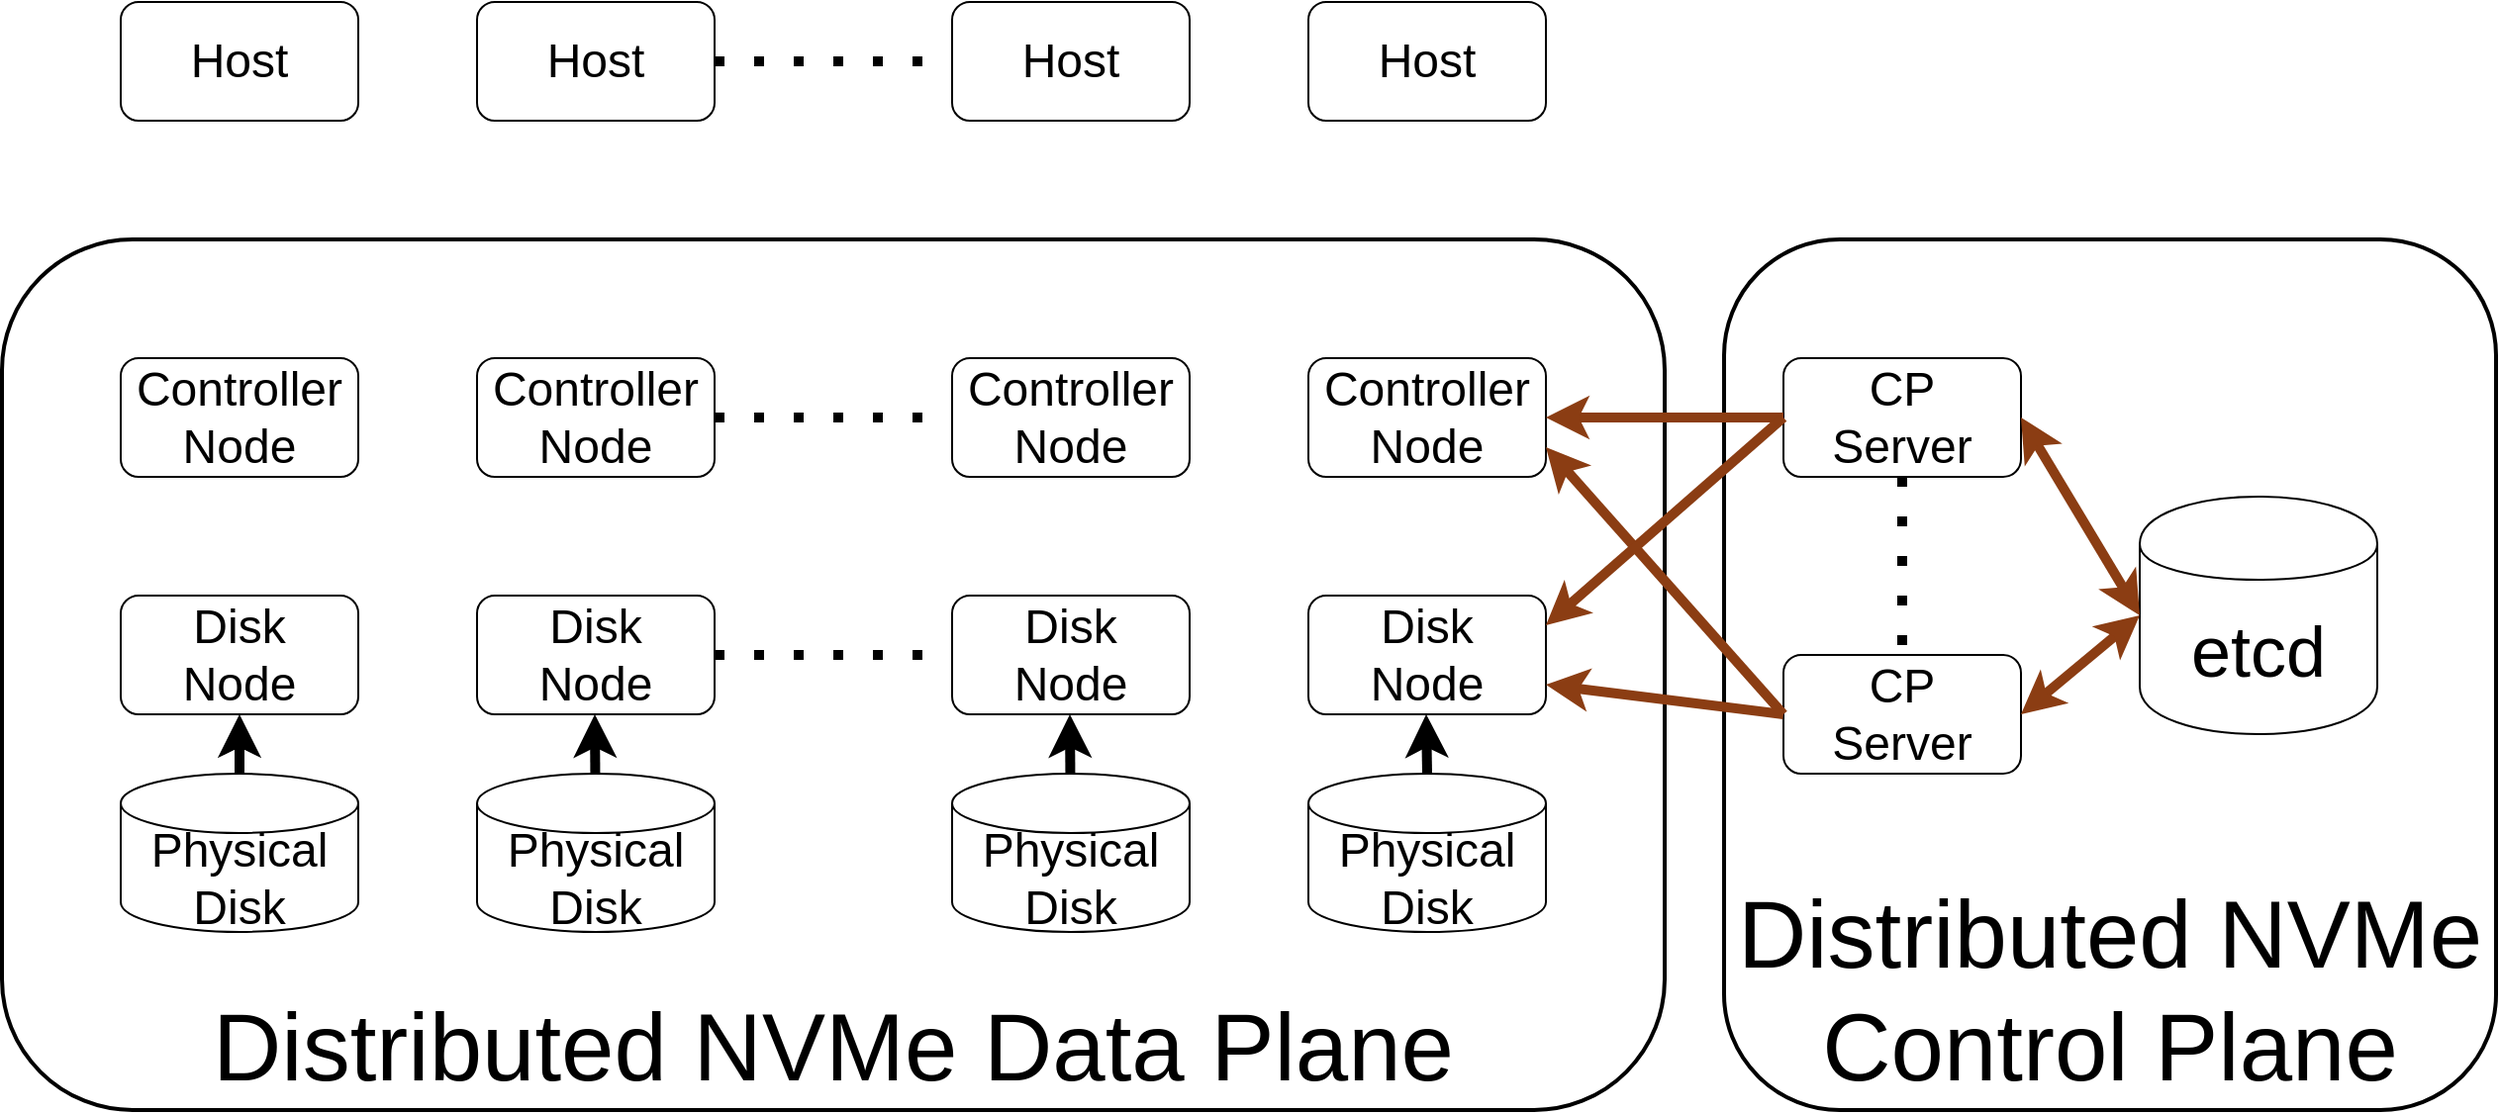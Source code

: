 <mxfile version="23.1.5" type="device">
  <diagram name="Page-1" id="okQUsLcCIn6qNMJXYvbM">
    <mxGraphModel dx="4580" dy="1203" grid="1" gridSize="10" guides="1" tooltips="1" connect="1" arrows="1" fold="1" page="1" pageScale="1" pageWidth="850" pageHeight="1100" math="0" shadow="0">
      <root>
        <mxCell id="0" />
        <mxCell id="1" parent="0" />
        <mxCell id="kIwbbH5RVKz2Qo08tBOi-26" value="&lt;font style=&quot;font-size: 48px;&quot;&gt;Distributed NVMe&lt;br&gt;Control Plane&lt;/font&gt;" style="rounded=1;whiteSpace=wrap;html=1;verticalAlign=bottom;strokeWidth=2;" parent="1" vertex="1">
          <mxGeometry x="-570" y="630" width="390" height="440" as="geometry" />
        </mxCell>
        <mxCell id="W3r3Beb9pAFpKh9yh-J--22" value="&lt;font style=&quot;font-size: 48px;&quot;&gt;Distributed NVMe Data Plane&lt;/font&gt;" style="rounded=1;whiteSpace=wrap;html=1;verticalAlign=bottom;strokeWidth=2;" parent="1" vertex="1">
          <mxGeometry x="-1440" y="630" width="840" height="440" as="geometry" />
        </mxCell>
        <mxCell id="W3r3Beb9pAFpKh9yh-J--1" value="&lt;font style=&quot;font-size: 24px;&quot;&gt;Controller&lt;br&gt;Node&lt;/font&gt;" style="rounded=1;whiteSpace=wrap;html=1;" parent="1" vertex="1">
          <mxGeometry x="-1380" y="690" width="120" height="60" as="geometry" />
        </mxCell>
        <mxCell id="W3r3Beb9pAFpKh9yh-J--2" value="&lt;font style=&quot;font-size: 24px;&quot;&gt;Controller&lt;br&gt;Node&lt;/font&gt;" style="rounded=1;whiteSpace=wrap;html=1;" parent="1" vertex="1">
          <mxGeometry x="-1200" y="690" width="120" height="60" as="geometry" />
        </mxCell>
        <mxCell id="W3r3Beb9pAFpKh9yh-J--3" value="" style="endArrow=none;dashed=1;html=1;dashPattern=1 3;strokeWidth=5;rounded=0;exitX=1;exitY=0.5;exitDx=0;exitDy=0;entryX=0;entryY=0.5;entryDx=0;entryDy=0;" parent="1" source="W3r3Beb9pAFpKh9yh-J--2" target="W3r3Beb9pAFpKh9yh-J--4" edge="1">
          <mxGeometry width="50" height="50" relative="1" as="geometry">
            <mxPoint x="-880" y="620" as="sourcePoint" />
            <mxPoint x="-830" y="570" as="targetPoint" />
          </mxGeometry>
        </mxCell>
        <mxCell id="W3r3Beb9pAFpKh9yh-J--4" value="&lt;font style=&quot;font-size: 24px;&quot;&gt;Controller&lt;br&gt;Node&lt;/font&gt;" style="rounded=1;whiteSpace=wrap;html=1;" parent="1" vertex="1">
          <mxGeometry x="-960" y="690" width="120" height="60" as="geometry" />
        </mxCell>
        <mxCell id="W3r3Beb9pAFpKh9yh-J--6" value="&lt;font style=&quot;font-size: 24px;&quot;&gt;Controller&lt;br&gt;Node&lt;/font&gt;" style="rounded=1;whiteSpace=wrap;html=1;" parent="1" vertex="1">
          <mxGeometry x="-780" y="690" width="120" height="60" as="geometry" />
        </mxCell>
        <mxCell id="W3r3Beb9pAFpKh9yh-J--8" value="&lt;font style=&quot;font-size: 24px;&quot;&gt;Disk&lt;br&gt;Node&lt;/font&gt;" style="rounded=1;whiteSpace=wrap;html=1;" parent="1" vertex="1">
          <mxGeometry x="-1380" y="810" width="120" height="60" as="geometry" />
        </mxCell>
        <mxCell id="W3r3Beb9pAFpKh9yh-J--9" value="&lt;font style=&quot;font-size: 24px;&quot;&gt;Disk&lt;br&gt;Node&lt;/font&gt;" style="rounded=1;whiteSpace=wrap;html=1;" parent="1" vertex="1">
          <mxGeometry x="-1200" y="810" width="120" height="60" as="geometry" />
        </mxCell>
        <mxCell id="W3r3Beb9pAFpKh9yh-J--10" value="" style="endArrow=none;dashed=1;html=1;dashPattern=1 3;strokeWidth=5;rounded=0;exitX=1;exitY=0.5;exitDx=0;exitDy=0;entryX=0;entryY=0.5;entryDx=0;entryDy=0;" parent="1" source="W3r3Beb9pAFpKh9yh-J--9" target="W3r3Beb9pAFpKh9yh-J--11" edge="1">
          <mxGeometry width="50" height="50" relative="1" as="geometry">
            <mxPoint x="-880" y="740" as="sourcePoint" />
            <mxPoint x="-830" y="690" as="targetPoint" />
          </mxGeometry>
        </mxCell>
        <mxCell id="W3r3Beb9pAFpKh9yh-J--11" value="&lt;font style=&quot;font-size: 24px;&quot;&gt;Disk&lt;br&gt;Node&lt;/font&gt;" style="rounded=1;whiteSpace=wrap;html=1;" parent="1" vertex="1">
          <mxGeometry x="-960" y="810" width="120" height="60" as="geometry" />
        </mxCell>
        <mxCell id="W3r3Beb9pAFpKh9yh-J--12" value="&lt;font style=&quot;font-size: 24px;&quot;&gt;Disk&lt;br&gt;Node&lt;/font&gt;" style="rounded=1;whiteSpace=wrap;html=1;" parent="1" vertex="1">
          <mxGeometry x="-780" y="810" width="120" height="60" as="geometry" />
        </mxCell>
        <mxCell id="W3r3Beb9pAFpKh9yh-J--13" value="&lt;font style=&quot;font-size: 24px;&quot;&gt;Physical&lt;br&gt;Disk&lt;/font&gt;" style="shape=cylinder3;whiteSpace=wrap;html=1;boundedLbl=1;backgroundOutline=1;size=15;" parent="1" vertex="1">
          <mxGeometry x="-1380" y="900" width="120" height="80" as="geometry" />
        </mxCell>
        <mxCell id="W3r3Beb9pAFpKh9yh-J--15" value="&lt;font style=&quot;font-size: 24px;&quot;&gt;Physical&lt;br&gt;Disk&lt;/font&gt;" style="shape=cylinder3;whiteSpace=wrap;html=1;boundedLbl=1;backgroundOutline=1;size=15;" parent="1" vertex="1">
          <mxGeometry x="-1200" y="900" width="120" height="80" as="geometry" />
        </mxCell>
        <mxCell id="W3r3Beb9pAFpKh9yh-J--16" value="&lt;font style=&quot;font-size: 24px;&quot;&gt;Physical&lt;br&gt;Disk&lt;/font&gt;" style="shape=cylinder3;whiteSpace=wrap;html=1;boundedLbl=1;backgroundOutline=1;size=15;" parent="1" vertex="1">
          <mxGeometry x="-780" y="900" width="120" height="80" as="geometry" />
        </mxCell>
        <mxCell id="W3r3Beb9pAFpKh9yh-J--17" value="&lt;font style=&quot;font-size: 24px;&quot;&gt;Physical&lt;br&gt;Disk&lt;/font&gt;" style="shape=cylinder3;whiteSpace=wrap;html=1;boundedLbl=1;backgroundOutline=1;size=15;" parent="1" vertex="1">
          <mxGeometry x="-960" y="900" width="120" height="80" as="geometry" />
        </mxCell>
        <mxCell id="W3r3Beb9pAFpKh9yh-J--18" value="" style="endArrow=classic;html=1;rounded=0;exitX=0.5;exitY=0;exitDx=0;exitDy=0;exitPerimeter=0;entryX=0.5;entryY=1;entryDx=0;entryDy=0;strokeWidth=5;" parent="1" source="W3r3Beb9pAFpKh9yh-J--13" target="W3r3Beb9pAFpKh9yh-J--8" edge="1">
          <mxGeometry width="50" height="50" relative="1" as="geometry">
            <mxPoint x="-1470" y="940" as="sourcePoint" />
            <mxPoint x="-1420" y="890" as="targetPoint" />
          </mxGeometry>
        </mxCell>
        <mxCell id="W3r3Beb9pAFpKh9yh-J--19" value="" style="endArrow=classic;html=1;rounded=0;entryX=0.5;entryY=1;entryDx=0;entryDy=0;exitX=0.5;exitY=0;exitDx=0;exitDy=0;exitPerimeter=0;strokeWidth=5;" parent="1" source="W3r3Beb9pAFpKh9yh-J--16" edge="1">
          <mxGeometry width="50" height="50" relative="1" as="geometry">
            <mxPoint x="-330" y="840" as="sourcePoint" />
            <mxPoint x="-720.5" y="870" as="targetPoint" />
          </mxGeometry>
        </mxCell>
        <mxCell id="W3r3Beb9pAFpKh9yh-J--20" value="" style="endArrow=classic;html=1;rounded=0;entryX=0.5;entryY=1;entryDx=0;entryDy=0;strokeWidth=5;" parent="1" source="W3r3Beb9pAFpKh9yh-J--17" edge="1">
          <mxGeometry width="50" height="50" relative="1" as="geometry">
            <mxPoint x="-360" y="870" as="sourcePoint" />
            <mxPoint x="-900.5" y="870" as="targetPoint" />
          </mxGeometry>
        </mxCell>
        <mxCell id="W3r3Beb9pAFpKh9yh-J--21" value="" style="endArrow=classic;html=1;rounded=0;entryX=0.5;entryY=1;entryDx=0;entryDy=0;strokeWidth=5;" parent="1" source="W3r3Beb9pAFpKh9yh-J--15" edge="1">
          <mxGeometry width="50" height="50" relative="1" as="geometry">
            <mxPoint x="-1600" y="800" as="sourcePoint" />
            <mxPoint x="-1140.5" y="870" as="targetPoint" />
          </mxGeometry>
        </mxCell>
        <mxCell id="W3r3Beb9pAFpKh9yh-J--28" value="&lt;span style=&quot;font-size: 24px;&quot;&gt;Host&lt;/span&gt;" style="rounded=1;whiteSpace=wrap;html=1;" parent="1" vertex="1">
          <mxGeometry x="-1380" y="510" width="120" height="60" as="geometry" />
        </mxCell>
        <mxCell id="W3r3Beb9pAFpKh9yh-J--29" value="&lt;span style=&quot;font-size: 24px;&quot;&gt;Host&lt;/span&gt;" style="rounded=1;whiteSpace=wrap;html=1;" parent="1" vertex="1">
          <mxGeometry x="-1200" y="510" width="120" height="60" as="geometry" />
        </mxCell>
        <mxCell id="W3r3Beb9pAFpKh9yh-J--30" value="" style="endArrow=none;dashed=1;html=1;dashPattern=1 3;strokeWidth=5;rounded=0;exitX=1;exitY=0.5;exitDx=0;exitDy=0;entryX=0;entryY=0.5;entryDx=0;entryDy=0;" parent="1" source="W3r3Beb9pAFpKh9yh-J--29" target="W3r3Beb9pAFpKh9yh-J--31" edge="1">
          <mxGeometry width="50" height="50" relative="1" as="geometry">
            <mxPoint x="-880" y="440" as="sourcePoint" />
            <mxPoint x="-830" y="390" as="targetPoint" />
          </mxGeometry>
        </mxCell>
        <mxCell id="W3r3Beb9pAFpKh9yh-J--31" value="&lt;span style=&quot;font-size: 24px;&quot;&gt;Host&lt;/span&gt;" style="rounded=1;whiteSpace=wrap;html=1;" parent="1" vertex="1">
          <mxGeometry x="-960" y="510" width="120" height="60" as="geometry" />
        </mxCell>
        <mxCell id="W3r3Beb9pAFpKh9yh-J--32" value="&lt;span style=&quot;font-size: 24px;&quot;&gt;Host&lt;/span&gt;" style="rounded=1;whiteSpace=wrap;html=1;" parent="1" vertex="1">
          <mxGeometry x="-780" y="510" width="120" height="60" as="geometry" />
        </mxCell>
        <mxCell id="kIwbbH5RVKz2Qo08tBOi-1" value="&lt;font style=&quot;font-size: 36px;&quot;&gt;etcd&lt;/font&gt;" style="shape=cylinder;whiteSpace=wrap;html=1;boundedLbl=1;backgroundOutline=1;" parent="1" vertex="1">
          <mxGeometry x="-360" y="760" width="120" height="120" as="geometry" />
        </mxCell>
        <mxCell id="kIwbbH5RVKz2Qo08tBOi-4" value="&lt;span style=&quot;font-size: 24px;&quot;&gt;CP&lt;br&gt;Server&lt;br&gt;&lt;/span&gt;" style="rounded=1;whiteSpace=wrap;html=1;" parent="1" vertex="1">
          <mxGeometry x="-540" y="690" width="120" height="60" as="geometry" />
        </mxCell>
        <mxCell id="kIwbbH5RVKz2Qo08tBOi-6" value="&lt;span style=&quot;font-size: 24px;&quot;&gt;CP&lt;br&gt;Server&lt;br&gt;&lt;/span&gt;" style="rounded=1;whiteSpace=wrap;html=1;" parent="1" vertex="1">
          <mxGeometry x="-540" y="840" width="120" height="60" as="geometry" />
        </mxCell>
        <mxCell id="kIwbbH5RVKz2Qo08tBOi-10" value="" style="endArrow=classic;html=1;rounded=0;exitX=0;exitY=0.5;exitDx=0;exitDy=0;entryX=1;entryY=0.75;entryDx=0;entryDy=0;strokeWidth=5;strokeColor=#8b3d13;" parent="1" source="kIwbbH5RVKz2Qo08tBOi-6" target="W3r3Beb9pAFpKh9yh-J--6" edge="1">
          <mxGeometry width="50" height="50" relative="1" as="geometry">
            <mxPoint x="-330" y="590" as="sourcePoint" />
            <mxPoint x="-280" y="540" as="targetPoint" />
          </mxGeometry>
        </mxCell>
        <mxCell id="kIwbbH5RVKz2Qo08tBOi-11" value="" style="endArrow=classic;html=1;rounded=0;exitX=0;exitY=0.5;exitDx=0;exitDy=0;entryX=1;entryY=0.75;entryDx=0;entryDy=0;strokeWidth=5;strokeColor=#8b3d13;align=center;verticalAlign=middle;fontFamily=Helvetica;fontSize=11;fontColor=default;labelBackgroundColor=default;" parent="1" source="kIwbbH5RVKz2Qo08tBOi-6" target="W3r3Beb9pAFpKh9yh-J--12" edge="1">
          <mxGeometry width="50" height="50" relative="1" as="geometry">
            <mxPoint x="-320" y="600" as="sourcePoint" />
            <mxPoint x="-270" y="550" as="targetPoint" />
          </mxGeometry>
        </mxCell>
        <mxCell id="kIwbbH5RVKz2Qo08tBOi-13" value="" style="endArrow=classic;html=1;rounded=0;exitX=0;exitY=0.5;exitDx=0;exitDy=0;entryX=1;entryY=0.5;entryDx=0;entryDy=0;strokeWidth=5;strokeColor=#8b3d13;" parent="1" source="kIwbbH5RVKz2Qo08tBOi-4" target="W3r3Beb9pAFpKh9yh-J--6" edge="1">
          <mxGeometry width="50" height="50" relative="1" as="geometry">
            <mxPoint x="-300" y="620" as="sourcePoint" />
            <mxPoint x="-250" y="570" as="targetPoint" />
          </mxGeometry>
        </mxCell>
        <mxCell id="kIwbbH5RVKz2Qo08tBOi-18" value="" style="endArrow=classic;html=1;rounded=0;exitX=0;exitY=0.5;exitDx=0;exitDy=0;entryX=1;entryY=0.25;entryDx=0;entryDy=0;strokeWidth=5;strokeColor=#8b3d13;" parent="1" source="kIwbbH5RVKz2Qo08tBOi-4" target="W3r3Beb9pAFpKh9yh-J--12" edge="1">
          <mxGeometry width="50" height="50" relative="1" as="geometry">
            <mxPoint x="-300" y="620" as="sourcePoint" />
            <mxPoint x="-250" y="570" as="targetPoint" />
          </mxGeometry>
        </mxCell>
        <mxCell id="kIwbbH5RVKz2Qo08tBOi-22" value="" style="endArrow=none;dashed=1;html=1;dashPattern=1 3;strokeWidth=5;rounded=0;exitX=0.5;exitY=1;exitDx=0;exitDy=0;entryX=0.5;entryY=0;entryDx=0;entryDy=0;" parent="1" source="kIwbbH5RVKz2Qo08tBOi-4" target="kIwbbH5RVKz2Qo08tBOi-6" edge="1">
          <mxGeometry width="50" height="50" relative="1" as="geometry">
            <mxPoint x="-460" y="520" as="sourcePoint" />
            <mxPoint x="-340" y="520" as="targetPoint" />
          </mxGeometry>
        </mxCell>
        <mxCell id="kIwbbH5RVKz2Qo08tBOi-24" value="" style="endArrow=classic;startArrow=classic;html=1;rounded=0;exitX=1;exitY=0.5;exitDx=0;exitDy=0;entryX=0;entryY=0.5;entryDx=0;entryDy=0;strokeWidth=5;strokeColor=#8b3d13;align=center;verticalAlign=middle;fontFamily=Helvetica;fontSize=11;fontColor=default;labelBackgroundColor=default;" parent="1" source="kIwbbH5RVKz2Qo08tBOi-4" target="kIwbbH5RVKz2Qo08tBOi-1" edge="1">
          <mxGeometry width="50" height="50" relative="1" as="geometry">
            <mxPoint x="-240" y="570" as="sourcePoint" />
            <mxPoint x="-190" y="520" as="targetPoint" />
          </mxGeometry>
        </mxCell>
        <mxCell id="kIwbbH5RVKz2Qo08tBOi-25" value="" style="endArrow=classic;startArrow=classic;html=1;rounded=0;exitX=1;exitY=0.5;exitDx=0;exitDy=0;entryX=0;entryY=0.5;entryDx=0;entryDy=0;strokeWidth=5;strokeColor=#8b3d13;align=center;verticalAlign=middle;fontFamily=Helvetica;fontSize=11;fontColor=default;labelBackgroundColor=default;" parent="1" source="kIwbbH5RVKz2Qo08tBOi-6" target="kIwbbH5RVKz2Qo08tBOi-1" edge="1">
          <mxGeometry width="50" height="50" relative="1" as="geometry">
            <mxPoint x="-440" y="460" as="sourcePoint" />
            <mxPoint x="-390" y="410" as="targetPoint" />
          </mxGeometry>
        </mxCell>
      </root>
    </mxGraphModel>
  </diagram>
</mxfile>
